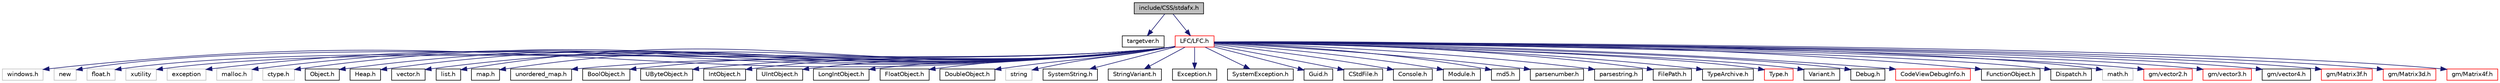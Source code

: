 digraph G
{
  edge [fontname="Helvetica",fontsize="10",labelfontname="Helvetica",labelfontsize="10"];
  node [fontname="Helvetica",fontsize="10",shape=record];
  Node1 [label="include/CSS/stdafx.h",height=0.2,width=0.4,color="black", fillcolor="grey75", style="filled" fontcolor="black"];
  Node1 -> Node2 [color="midnightblue",fontsize="10",style="solid",fontname="Helvetica"];
  Node2 [label="targetver.h",height=0.2,width=0.4,color="black", fillcolor="white", style="filled",URL="$_c_s_s_2targetver_8h.html"];
  Node1 -> Node3 [color="midnightblue",fontsize="10",style="solid",fontname="Helvetica"];
  Node3 [label="LFC/LFC.h",height=0.2,width=0.4,color="red", fillcolor="white", style="filled",URL="$_l_f_c_8h.html"];
  Node3 -> Node4 [color="midnightblue",fontsize="10",style="solid",fontname="Helvetica"];
  Node4 [label="windows.h",height=0.2,width=0.4,color="grey75", fillcolor="white", style="filled"];
  Node3 -> Node5 [color="midnightblue",fontsize="10",style="solid",fontname="Helvetica"];
  Node5 [label="new",height=0.2,width=0.4,color="grey75", fillcolor="white", style="filled"];
  Node3 -> Node6 [color="midnightblue",fontsize="10",style="solid",fontname="Helvetica"];
  Node6 [label="float.h",height=0.2,width=0.4,color="grey75", fillcolor="white", style="filled"];
  Node3 -> Node7 [color="midnightblue",fontsize="10",style="solid",fontname="Helvetica"];
  Node7 [label="xutility",height=0.2,width=0.4,color="grey75", fillcolor="white", style="filled"];
  Node3 -> Node8 [color="midnightblue",fontsize="10",style="solid",fontname="Helvetica"];
  Node8 [label="exception",height=0.2,width=0.4,color="grey75", fillcolor="white", style="filled"];
  Node3 -> Node9 [color="midnightblue",fontsize="10",style="solid",fontname="Helvetica"];
  Node9 [label="malloc.h",height=0.2,width=0.4,color="grey75", fillcolor="white", style="filled"];
  Node3 -> Node10 [color="midnightblue",fontsize="10",style="solid",fontname="Helvetica"];
  Node10 [label="ctype.h",height=0.2,width=0.4,color="grey75", fillcolor="white", style="filled"];
  Node3 -> Node11 [color="midnightblue",fontsize="10",style="solid",fontname="Helvetica"];
  Node11 [label="Object.h",height=0.2,width=0.4,color="black", fillcolor="white", style="filled",URL="$_object_8h.html"];
  Node3 -> Node12 [color="midnightblue",fontsize="10",style="solid",fontname="Helvetica"];
  Node12 [label="Heap.h",height=0.2,width=0.4,color="black", fillcolor="white", style="filled",URL="$_heap_8h.html"];
  Node3 -> Node13 [color="midnightblue",fontsize="10",style="solid",fontname="Helvetica"];
  Node13 [label="vector.h",height=0.2,width=0.4,color="black", fillcolor="white", style="filled",URL="$vector_8h.html"];
  Node3 -> Node14 [color="midnightblue",fontsize="10",style="solid",fontname="Helvetica"];
  Node14 [label="list.h",height=0.2,width=0.4,color="black", fillcolor="white", style="filled",URL="$list_8h.html"];
  Node3 -> Node15 [color="midnightblue",fontsize="10",style="solid",fontname="Helvetica"];
  Node15 [label="map.h",height=0.2,width=0.4,color="black", fillcolor="white", style="filled",URL="$map_8h.html"];
  Node3 -> Node16 [color="midnightblue",fontsize="10",style="solid",fontname="Helvetica"];
  Node16 [label="unordered_map.h",height=0.2,width=0.4,color="black", fillcolor="white", style="filled",URL="$unordered__map_8h.html"];
  Node3 -> Node17 [color="midnightblue",fontsize="10",style="solid",fontname="Helvetica"];
  Node17 [label="BoolObject.h",height=0.2,width=0.4,color="black", fillcolor="white", style="filled",URL="$_bool_object_8h.html"];
  Node3 -> Node18 [color="midnightblue",fontsize="10",style="solid",fontname="Helvetica"];
  Node18 [label="UByteObject.h",height=0.2,width=0.4,color="black", fillcolor="white", style="filled",URL="$_u_byte_object_8h.html"];
  Node3 -> Node19 [color="midnightblue",fontsize="10",style="solid",fontname="Helvetica"];
  Node19 [label="IntObject.h",height=0.2,width=0.4,color="black", fillcolor="white", style="filled",URL="$_int_object_8h.html"];
  Node3 -> Node20 [color="midnightblue",fontsize="10",style="solid",fontname="Helvetica"];
  Node20 [label="UIntObject.h",height=0.2,width=0.4,color="black", fillcolor="white", style="filled",URL="$_u_int_object_8h.html"];
  Node3 -> Node21 [color="midnightblue",fontsize="10",style="solid",fontname="Helvetica"];
  Node21 [label="LongIntObject.h",height=0.2,width=0.4,color="black", fillcolor="white", style="filled",URL="$_long_int_object_8h.html"];
  Node3 -> Node22 [color="midnightblue",fontsize="10",style="solid",fontname="Helvetica"];
  Node22 [label="FloatObject.h",height=0.2,width=0.4,color="black", fillcolor="white", style="filled",URL="$_float_object_8h.html"];
  Node3 -> Node23 [color="midnightblue",fontsize="10",style="solid",fontname="Helvetica"];
  Node23 [label="DoubleObject.h",height=0.2,width=0.4,color="black", fillcolor="white", style="filled",URL="$_double_object_8h.html"];
  Node3 -> Node24 [color="midnightblue",fontsize="10",style="solid",fontname="Helvetica"];
  Node24 [label="string",height=0.2,width=0.4,color="grey75", fillcolor="white", style="filled"];
  Node3 -> Node25 [color="midnightblue",fontsize="10",style="solid",fontname="Helvetica"];
  Node25 [label="SystemString.h",height=0.2,width=0.4,color="black", fillcolor="white", style="filled",URL="$_system_string_8h.html"];
  Node3 -> Node26 [color="midnightblue",fontsize="10",style="solid",fontname="Helvetica"];
  Node26 [label="StringVariant.h",height=0.2,width=0.4,color="black", fillcolor="white", style="filled",URL="$_string_variant_8h.html"];
  Node3 -> Node27 [color="midnightblue",fontsize="10",style="solid",fontname="Helvetica"];
  Node27 [label="Exception.h",height=0.2,width=0.4,color="black", fillcolor="white", style="filled",URL="$_exception_8h.html"];
  Node3 -> Node28 [color="midnightblue",fontsize="10",style="solid",fontname="Helvetica"];
  Node28 [label="SystemException.h",height=0.2,width=0.4,color="black", fillcolor="white", style="filled",URL="$_system_exception_8h.html"];
  Node3 -> Node29 [color="midnightblue",fontsize="10",style="solid",fontname="Helvetica"];
  Node29 [label="Guid.h",height=0.2,width=0.4,color="black", fillcolor="white", style="filled",URL="$_guid_8h.html"];
  Node3 -> Node30 [color="midnightblue",fontsize="10",style="solid",fontname="Helvetica"];
  Node30 [label="CStdFile.h",height=0.2,width=0.4,color="black", fillcolor="white", style="filled",URL="$_c_std_file_8h.html"];
  Node3 -> Node31 [color="midnightblue",fontsize="10",style="solid",fontname="Helvetica"];
  Node31 [label="Console.h",height=0.2,width=0.4,color="black", fillcolor="white", style="filled",URL="$_console_8h.html"];
  Node3 -> Node32 [color="midnightblue",fontsize="10",style="solid",fontname="Helvetica"];
  Node32 [label="Module.h",height=0.2,width=0.4,color="black", fillcolor="white", style="filled",URL="$_module_8h.html"];
  Node3 -> Node33 [color="midnightblue",fontsize="10",style="solid",fontname="Helvetica"];
  Node33 [label="md5.h",height=0.2,width=0.4,color="black", fillcolor="white", style="filled",URL="$md5_8h.html"];
  Node3 -> Node34 [color="midnightblue",fontsize="10",style="solid",fontname="Helvetica"];
  Node34 [label="parsenumber.h",height=0.2,width=0.4,color="black", fillcolor="white", style="filled",URL="$parsenumber_8h.html"];
  Node3 -> Node35 [color="midnightblue",fontsize="10",style="solid",fontname="Helvetica"];
  Node35 [label="parsestring.h",height=0.2,width=0.4,color="black", fillcolor="white", style="filled",URL="$parsestring_8h.html"];
  Node3 -> Node36 [color="midnightblue",fontsize="10",style="solid",fontname="Helvetica"];
  Node36 [label="FilePath.h",height=0.2,width=0.4,color="black", fillcolor="white", style="filled",URL="$_file_path_8h.html"];
  Node3 -> Node37 [color="midnightblue",fontsize="10",style="solid",fontname="Helvetica"];
  Node37 [label="TypeArchive.h",height=0.2,width=0.4,color="black", fillcolor="white", style="filled",URL="$_type_archive_8h.html"];
  Node3 -> Node38 [color="midnightblue",fontsize="10",style="solid",fontname="Helvetica"];
  Node38 [label="Type.h",height=0.2,width=0.4,color="red", fillcolor="white", style="filled",URL="$_type_8h.html"];
  Node3 -> Node39 [color="midnightblue",fontsize="10",style="solid",fontname="Helvetica"];
  Node39 [label="Variant.h",height=0.2,width=0.4,color="black", fillcolor="white", style="filled",URL="$_variant_8h.html"];
  Node3 -> Node40 [color="midnightblue",fontsize="10",style="solid",fontname="Helvetica"];
  Node40 [label="Debug.h",height=0.2,width=0.4,color="black", fillcolor="white", style="filled",URL="$_debug_8h.html"];
  Node3 -> Node41 [color="midnightblue",fontsize="10",style="solid",fontname="Helvetica"];
  Node41 [label="CodeViewDebugInfo.h",height=0.2,width=0.4,color="red", fillcolor="white", style="filled",URL="$_code_view_debug_info_8h.html"];
  Node3 -> Node42 [color="midnightblue",fontsize="10",style="solid",fontname="Helvetica"];
  Node42 [label="FunctionObject.h",height=0.2,width=0.4,color="black", fillcolor="white", style="filled",URL="$_function_object_8h.html"];
  Node3 -> Node43 [color="midnightblue",fontsize="10",style="solid",fontname="Helvetica"];
  Node43 [label="Dispatch.h",height=0.2,width=0.4,color="black", fillcolor="white", style="filled",URL="$_dispatch_8h.html"];
  Node3 -> Node44 [color="midnightblue",fontsize="10",style="solid",fontname="Helvetica"];
  Node44 [label="math.h",height=0.2,width=0.4,color="grey75", fillcolor="white", style="filled"];
  Node3 -> Node45 [color="midnightblue",fontsize="10",style="solid",fontname="Helvetica"];
  Node45 [label="gm/vector2.h",height=0.2,width=0.4,color="red", fillcolor="white", style="filled",URL="$vector2_8h.html"];
  Node3 -> Node46 [color="midnightblue",fontsize="10",style="solid",fontname="Helvetica"];
  Node46 [label="gm/vector3.h",height=0.2,width=0.4,color="red", fillcolor="white", style="filled",URL="$vector3_8h.html"];
  Node3 -> Node47 [color="midnightblue",fontsize="10",style="solid",fontname="Helvetica"];
  Node47 [label="gm/vector4.h",height=0.2,width=0.4,color="black", fillcolor="white", style="filled",URL="$vector4_8h.html"];
  Node3 -> Node48 [color="midnightblue",fontsize="10",style="solid",fontname="Helvetica"];
  Node48 [label="gm/Matrix3f.h",height=0.2,width=0.4,color="red", fillcolor="white", style="filled",URL="$_matrix3f_8h.html"];
  Node3 -> Node49 [color="midnightblue",fontsize="10",style="solid",fontname="Helvetica"];
  Node49 [label="gm/Matrix3d.h",height=0.2,width=0.4,color="red", fillcolor="white", style="filled",URL="$_matrix3d_8h.html"];
  Node3 -> Node50 [color="midnightblue",fontsize="10",style="solid",fontname="Helvetica"];
  Node50 [label="gm/Matrix4f.h",height=0.2,width=0.4,color="red", fillcolor="white", style="filled",URL="$_matrix4f_8h.html"];
}
